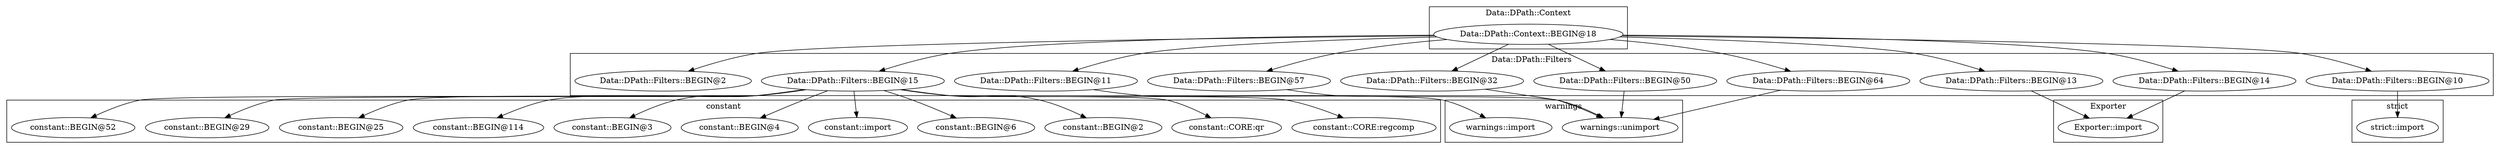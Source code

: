 digraph {
graph [overlap=false]
subgraph cluster_Data_DPath_Filters {
	label="Data::DPath::Filters";
	"Data::DPath::Filters::BEGIN@15";
	"Data::DPath::Filters::BEGIN@32";
	"Data::DPath::Filters::BEGIN@11";
	"Data::DPath::Filters::BEGIN@13";
	"Data::DPath::Filters::BEGIN@64";
	"Data::DPath::Filters::BEGIN@50";
	"Data::DPath::Filters::BEGIN@10";
	"Data::DPath::Filters::BEGIN@57";
	"Data::DPath::Filters::BEGIN@14";
	"Data::DPath::Filters::BEGIN@2";
}
subgraph cluster_Data_DPath_Context {
	label="Data::DPath::Context";
	"Data::DPath::Context::BEGIN@18";
}
subgraph cluster_warnings {
	label="warnings";
	"warnings::unimport";
	"warnings::import";
}
subgraph cluster_strict {
	label="strict";
	"strict::import";
}
subgraph cluster_constant {
	label="constant";
	"constant::import";
	"constant::BEGIN@4";
	"constant::BEGIN@3";
	"constant::BEGIN@114";
	"constant::BEGIN@25";
	"constant::BEGIN@29";
	"constant::BEGIN@52";
	"constant::CORE:regcomp";
	"constant::CORE:qr";
	"constant::BEGIN@2";
	"constant::BEGIN@6";
}
subgraph cluster_Exporter {
	label="Exporter";
	"Exporter::import";
}
"Data::DPath::Filters::BEGIN@15" -> "constant::BEGIN@29";
"Data::DPath::Context::BEGIN@18" -> "Data::DPath::Filters::BEGIN@64";
"Data::DPath::Filters::BEGIN@15" -> "constant::BEGIN@2";
"Data::DPath::Filters::BEGIN@15" -> "constant::BEGIN@4";
"Data::DPath::Context::BEGIN@18" -> "Data::DPath::Filters::BEGIN@10";
"Data::DPath::Filters::BEGIN@32" -> "warnings::unimport";
"Data::DPath::Filters::BEGIN@64" -> "warnings::unimport";
"Data::DPath::Filters::BEGIN@57" -> "warnings::unimport";
"Data::DPath::Filters::BEGIN@50" -> "warnings::unimport";
"Data::DPath::Filters::BEGIN@13" -> "Exporter::import";
"Data::DPath::Filters::BEGIN@14" -> "Exporter::import";
"Data::DPath::Filters::BEGIN@15" -> "constant::BEGIN@6";
"Data::DPath::Filters::BEGIN@15" -> "constant::import";
"Data::DPath::Context::BEGIN@18" -> "Data::DPath::Filters::BEGIN@11";
"Data::DPath::Filters::BEGIN@15" -> "constant::CORE:regcomp";
"Data::DPath::Context::BEGIN@18" -> "Data::DPath::Filters::BEGIN@57";
"Data::DPath::Filters::BEGIN@11" -> "warnings::import";
"Data::DPath::Context::BEGIN@18" -> "Data::DPath::Filters::BEGIN@2";
"Data::DPath::Context::BEGIN@18" -> "Data::DPath::Filters::BEGIN@13";
"Data::DPath::Filters::BEGIN@15" -> "constant::BEGIN@52";
"Data::DPath::Context::BEGIN@18" -> "Data::DPath::Filters::BEGIN@50";
"Data::DPath::Filters::BEGIN@15" -> "constant::CORE:qr";
"Data::DPath::Filters::BEGIN@15" -> "constant::BEGIN@3";
"Data::DPath::Filters::BEGIN@15" -> "constant::BEGIN@25";
"Data::DPath::Context::BEGIN@18" -> "Data::DPath::Filters::BEGIN@32";
"Data::DPath::Context::BEGIN@18" -> "Data::DPath::Filters::BEGIN@14";
"Data::DPath::Context::BEGIN@18" -> "Data::DPath::Filters::BEGIN@15";
"Data::DPath::Filters::BEGIN@15" -> "constant::BEGIN@114";
"Data::DPath::Filters::BEGIN@10" -> "strict::import";
}
